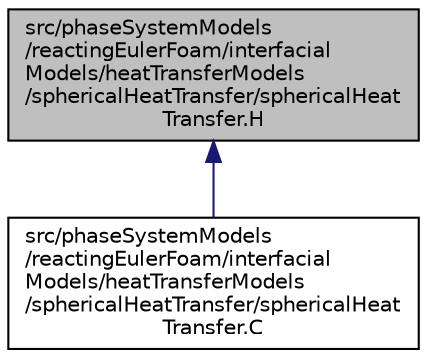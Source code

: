 digraph "src/phaseSystemModels/reactingEulerFoam/interfacialModels/heatTransferModels/sphericalHeatTransfer/sphericalHeatTransfer.H"
{
  bgcolor="transparent";
  edge [fontname="Helvetica",fontsize="10",labelfontname="Helvetica",labelfontsize="10"];
  node [fontname="Helvetica",fontsize="10",shape=record];
  Node1 [label="src/phaseSystemModels\l/reactingEulerFoam/interfacial\lModels/heatTransferModels\l/sphericalHeatTransfer/sphericalHeat\lTransfer.H",height=0.2,width=0.4,color="black", fillcolor="grey75", style="filled" fontcolor="black"];
  Node1 -> Node2 [dir="back",color="midnightblue",fontsize="10",style="solid",fontname="Helvetica"];
  Node2 [label="src/phaseSystemModels\l/reactingEulerFoam/interfacial\lModels/heatTransferModels\l/sphericalHeatTransfer/sphericalHeat\lTransfer.C",height=0.2,width=0.4,color="black",URL="$src_2phaseSystemModels_2reactingEulerFoam_2interfacialModels_2heatTransferModels_2sphericalHeatT74320d60ca683f5083ca2d33e8a18544.html"];
}
